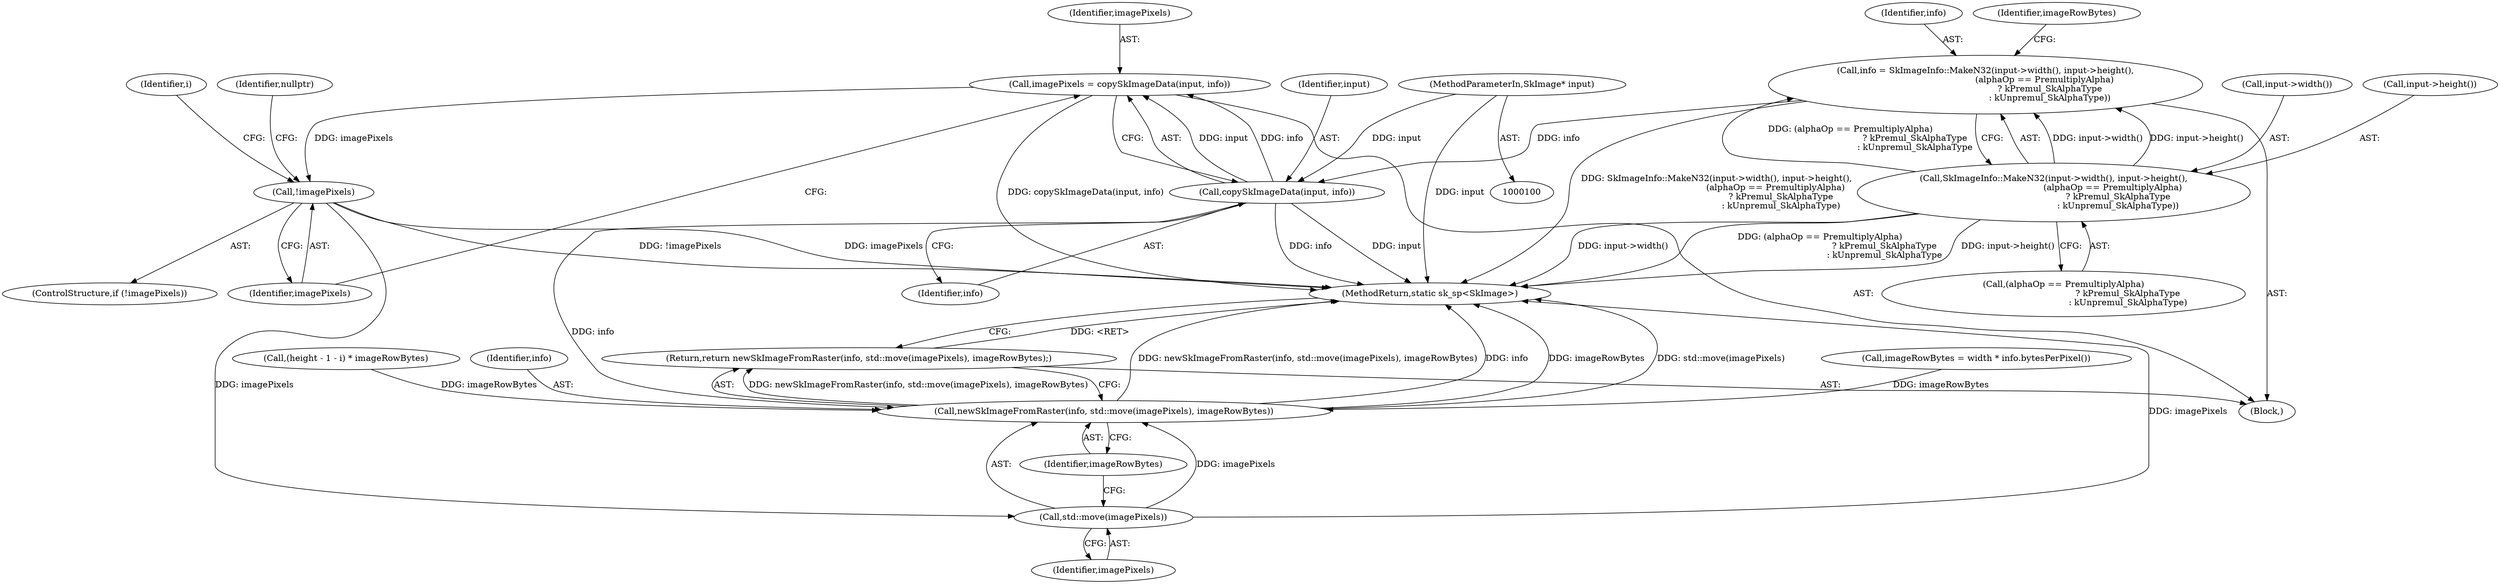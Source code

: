 digraph "0_Chrome_d59a4441697f6253e7dc3f7ae5caad6e5fd2c778_3@API" {
"1000135" [label="(Call,imagePixels = copySkImageData(input, info))"];
"1000137" [label="(Call,copySkImageData(input, info))"];
"1000101" [label="(MethodParameterIn,SkImage* input)"];
"1000117" [label="(Call,info = SkImageInfo::MakeN32(input->width(), input->height(),\n                                           (alphaOp == PremultiplyAlpha)\n                                               ? kPremul_SkAlphaType\n                                               : kUnpremul_SkAlphaType))"];
"1000119" [label="(Call,SkImageInfo::MakeN32(input->width(), input->height(),\n                                           (alphaOp == PremultiplyAlpha)\n                                               ? kPremul_SkAlphaType\n                                               : kUnpremul_SkAlphaType))"];
"1000141" [label="(Call,!imagePixels)"];
"1000195" [label="(Call,std::move(imagePixels))"];
"1000193" [label="(Call,newSkImageFromRaster(info, std::move(imagePixels), imageRowBytes))"];
"1000192" [label="(Return,return newSkImageFromRaster(info, std::move(imagePixels), imageRowBytes);)"];
"1000193" [label="(Call,newSkImageFromRaster(info, std::move(imagePixels), imageRowBytes))"];
"1000142" [label="(Identifier,imagePixels)"];
"1000118" [label="(Identifier,info)"];
"1000130" [label="(Identifier,imageRowBytes)"];
"1000139" [label="(Identifier,info)"];
"1000129" [label="(Call,imageRowBytes = width * info.bytesPerPixel())"];
"1000175" [label="(Call,(height - 1 - i) * imageRowBytes)"];
"1000119" [label="(Call,SkImageInfo::MakeN32(input->width(), input->height(),\n                                           (alphaOp == PremultiplyAlpha)\n                                               ? kPremul_SkAlphaType\n                                               : kUnpremul_SkAlphaType))"];
"1000120" [label="(Call,input->width())"];
"1000148" [label="(Identifier,i)"];
"1000103" [label="(Block,)"];
"1000122" [label="(Call,(alphaOp == PremultiplyAlpha)\n                                               ? kPremul_SkAlphaType\n                                               : kUnpremul_SkAlphaType)"];
"1000140" [label="(ControlStructure,if (!imagePixels))"];
"1000144" [label="(Identifier,nullptr)"];
"1000117" [label="(Call,info = SkImageInfo::MakeN32(input->width(), input->height(),\n                                           (alphaOp == PremultiplyAlpha)\n                                               ? kPremul_SkAlphaType\n                                               : kUnpremul_SkAlphaType))"];
"1000141" [label="(Call,!imagePixels)"];
"1000135" [label="(Call,imagePixels = copySkImageData(input, info))"];
"1000198" [label="(MethodReturn,static sk_sp<SkImage>)"];
"1000136" [label="(Identifier,imagePixels)"];
"1000192" [label="(Return,return newSkImageFromRaster(info, std::move(imagePixels), imageRowBytes);)"];
"1000196" [label="(Identifier,imagePixels)"];
"1000138" [label="(Identifier,input)"];
"1000121" [label="(Call,input->height())"];
"1000137" [label="(Call,copySkImageData(input, info))"];
"1000195" [label="(Call,std::move(imagePixels))"];
"1000197" [label="(Identifier,imageRowBytes)"];
"1000101" [label="(MethodParameterIn,SkImage* input)"];
"1000194" [label="(Identifier,info)"];
"1000135" -> "1000103"  [label="AST: "];
"1000135" -> "1000137"  [label="CFG: "];
"1000136" -> "1000135"  [label="AST: "];
"1000137" -> "1000135"  [label="AST: "];
"1000142" -> "1000135"  [label="CFG: "];
"1000135" -> "1000198"  [label="DDG: copySkImageData(input, info)"];
"1000137" -> "1000135"  [label="DDG: input"];
"1000137" -> "1000135"  [label="DDG: info"];
"1000135" -> "1000141"  [label="DDG: imagePixels"];
"1000137" -> "1000139"  [label="CFG: "];
"1000138" -> "1000137"  [label="AST: "];
"1000139" -> "1000137"  [label="AST: "];
"1000137" -> "1000198"  [label="DDG: input"];
"1000137" -> "1000198"  [label="DDG: info"];
"1000101" -> "1000137"  [label="DDG: input"];
"1000117" -> "1000137"  [label="DDG: info"];
"1000137" -> "1000193"  [label="DDG: info"];
"1000101" -> "1000100"  [label="AST: "];
"1000101" -> "1000198"  [label="DDG: input"];
"1000117" -> "1000103"  [label="AST: "];
"1000117" -> "1000119"  [label="CFG: "];
"1000118" -> "1000117"  [label="AST: "];
"1000119" -> "1000117"  [label="AST: "];
"1000130" -> "1000117"  [label="CFG: "];
"1000117" -> "1000198"  [label="DDG: SkImageInfo::MakeN32(input->width(), input->height(),\n                                           (alphaOp == PremultiplyAlpha)\n                                               ? kPremul_SkAlphaType\n                                               : kUnpremul_SkAlphaType)"];
"1000119" -> "1000117"  [label="DDG: input->width()"];
"1000119" -> "1000117"  [label="DDG: input->height()"];
"1000119" -> "1000117"  [label="DDG: (alphaOp == PremultiplyAlpha)\n                                               ? kPremul_SkAlphaType\n                                               : kUnpremul_SkAlphaType"];
"1000119" -> "1000122"  [label="CFG: "];
"1000120" -> "1000119"  [label="AST: "];
"1000121" -> "1000119"  [label="AST: "];
"1000122" -> "1000119"  [label="AST: "];
"1000119" -> "1000198"  [label="DDG: (alphaOp == PremultiplyAlpha)\n                                               ? kPremul_SkAlphaType\n                                               : kUnpremul_SkAlphaType"];
"1000119" -> "1000198"  [label="DDG: input->height()"];
"1000119" -> "1000198"  [label="DDG: input->width()"];
"1000141" -> "1000140"  [label="AST: "];
"1000141" -> "1000142"  [label="CFG: "];
"1000142" -> "1000141"  [label="AST: "];
"1000144" -> "1000141"  [label="CFG: "];
"1000148" -> "1000141"  [label="CFG: "];
"1000141" -> "1000198"  [label="DDG: imagePixels"];
"1000141" -> "1000198"  [label="DDG: !imagePixels"];
"1000141" -> "1000195"  [label="DDG: imagePixels"];
"1000195" -> "1000193"  [label="AST: "];
"1000195" -> "1000196"  [label="CFG: "];
"1000196" -> "1000195"  [label="AST: "];
"1000197" -> "1000195"  [label="CFG: "];
"1000195" -> "1000198"  [label="DDG: imagePixels"];
"1000195" -> "1000193"  [label="DDG: imagePixels"];
"1000193" -> "1000192"  [label="AST: "];
"1000193" -> "1000197"  [label="CFG: "];
"1000194" -> "1000193"  [label="AST: "];
"1000197" -> "1000193"  [label="AST: "];
"1000192" -> "1000193"  [label="CFG: "];
"1000193" -> "1000198"  [label="DDG: imageRowBytes"];
"1000193" -> "1000198"  [label="DDG: info"];
"1000193" -> "1000198"  [label="DDG: std::move(imagePixels)"];
"1000193" -> "1000198"  [label="DDG: newSkImageFromRaster(info, std::move(imagePixels), imageRowBytes)"];
"1000193" -> "1000192"  [label="DDG: newSkImageFromRaster(info, std::move(imagePixels), imageRowBytes)"];
"1000129" -> "1000193"  [label="DDG: imageRowBytes"];
"1000175" -> "1000193"  [label="DDG: imageRowBytes"];
"1000192" -> "1000103"  [label="AST: "];
"1000198" -> "1000192"  [label="CFG: "];
"1000192" -> "1000198"  [label="DDG: <RET>"];
}
